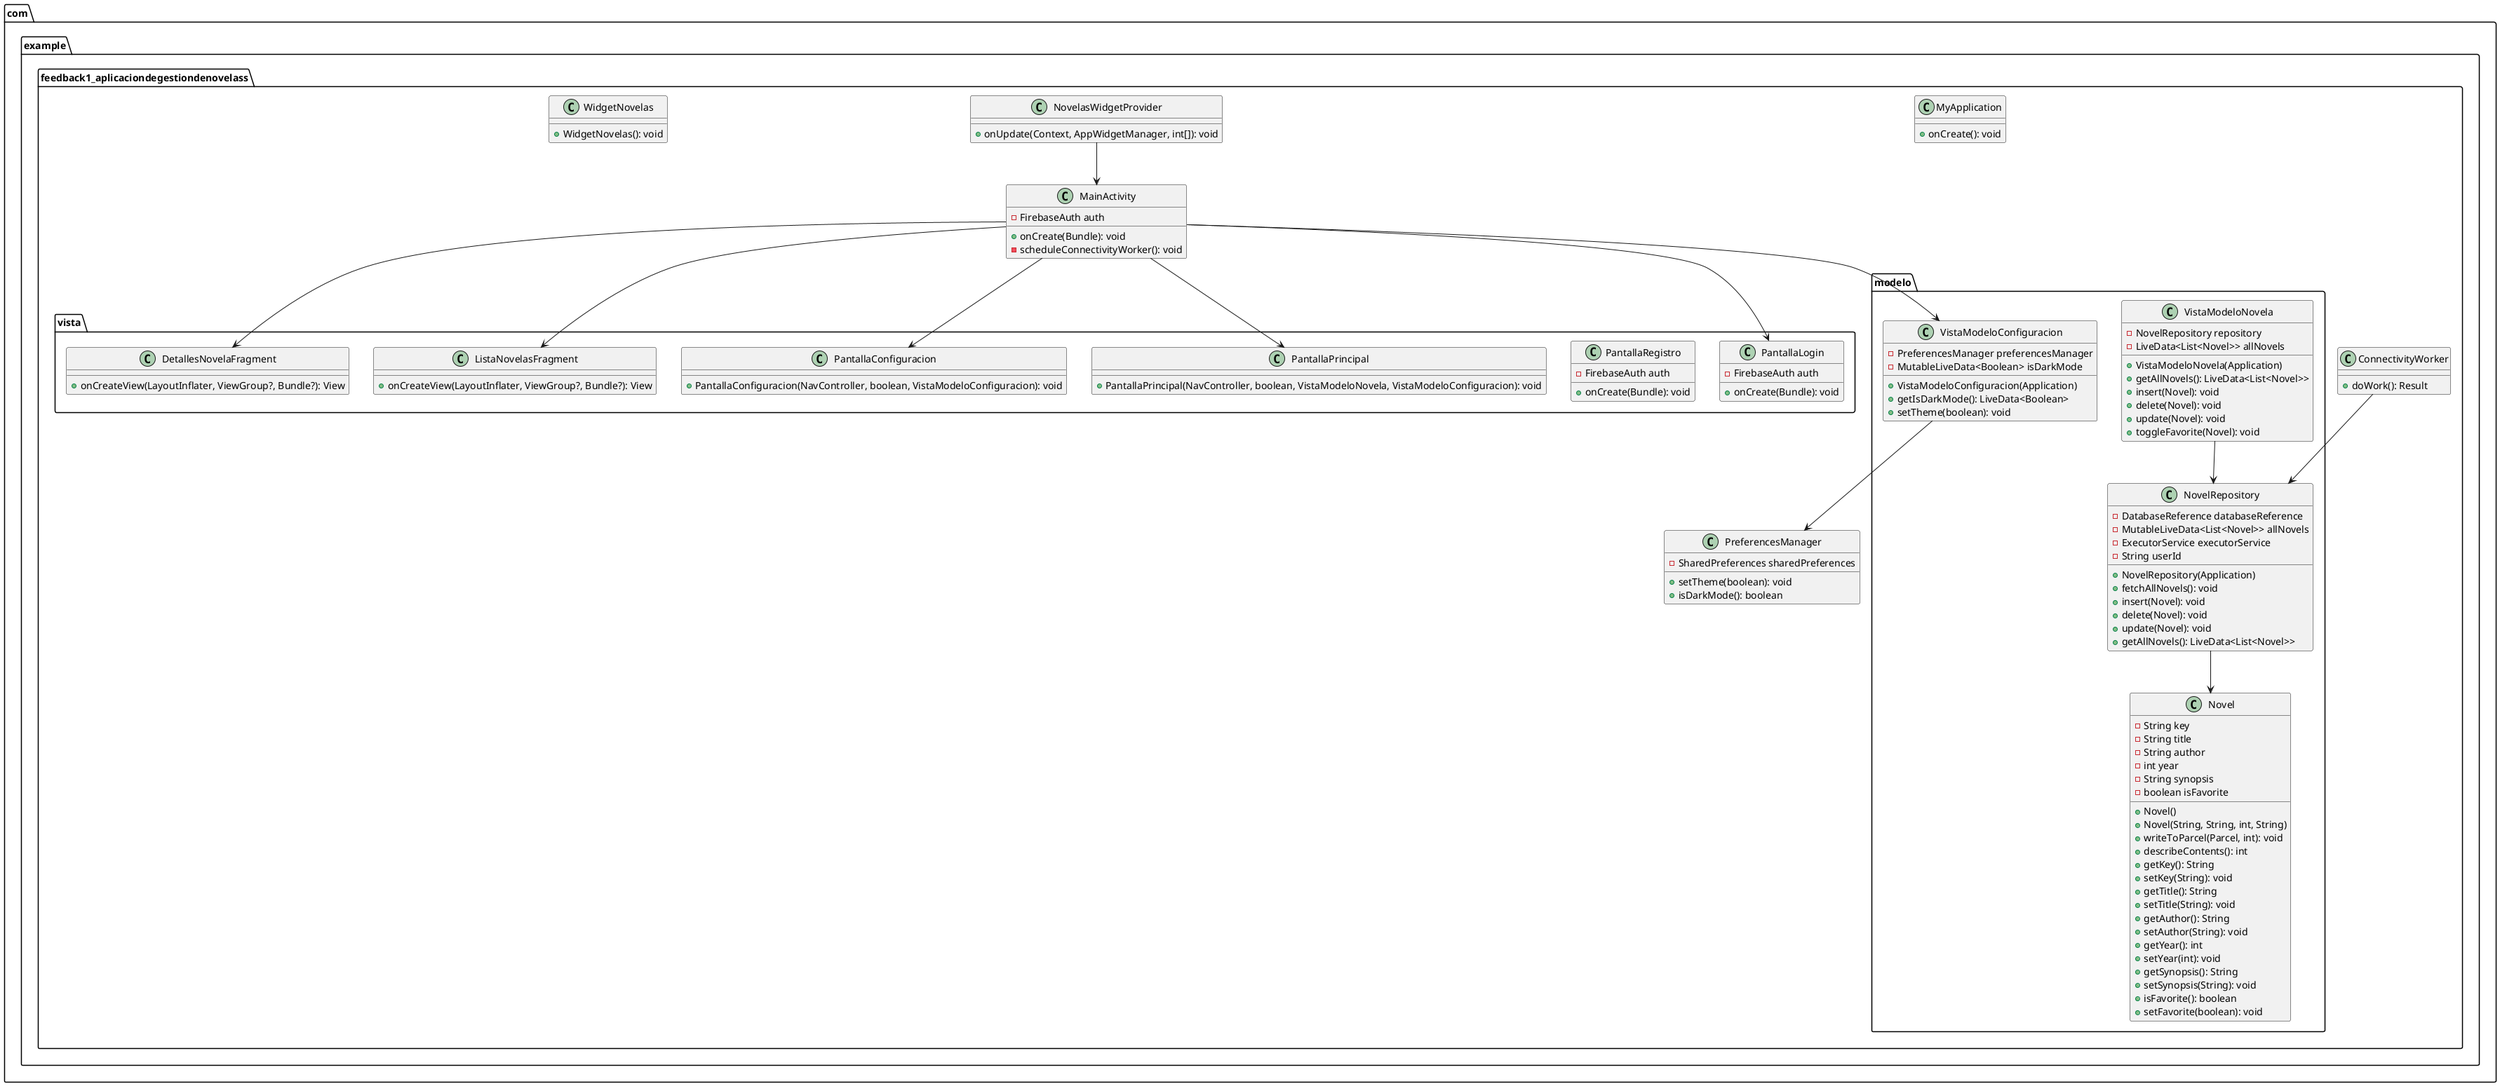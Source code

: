 @startuml
package com.example.feedback1_aplicaciondegestiondenovelass {
    class MainActivity {
        - FirebaseAuth auth
        + onCreate(Bundle): void
        - scheduleConnectivityWorker(): void
    }

    class MyApplication {
        + onCreate(): void
    }

    class PreferencesManager {
        - SharedPreferences sharedPreferences
        + setTheme(boolean): void
        + isDarkMode(): boolean
    }

    class ConnectivityWorker {
        + doWork(): Result
    }

    class NovelasWidgetProvider {
        + onUpdate(Context, AppWidgetManager, int[]): void
    }

    class WidgetNovelas {
        + WidgetNovelas(): void
    }
}

package com.example.feedback1_aplicaciondegestiondenovelass.modelo {
    class Novel {
        - String key
        - String title
        - String author
        - int year
        - String synopsis
        - boolean isFavorite
        + Novel()
        + Novel(String, String, int, String)
        + writeToParcel(Parcel, int): void
        + describeContents(): int
        + getKey(): String
        + setKey(String): void
        + getTitle(): String
        + setTitle(String): void
        + getAuthor(): String
        + setAuthor(String): void
        + getYear(): int
        + setYear(int): void
        + getSynopsis(): String
        + setSynopsis(String): void
        + isFavorite(): boolean
        + setFavorite(boolean): void
    }

    class NovelRepository {
        - DatabaseReference databaseReference
        - MutableLiveData<List<Novel>> allNovels
        - ExecutorService executorService
        - String userId
        + NovelRepository(Application)
        + fetchAllNovels(): void
        + insert(Novel): void
        + delete(Novel): void
        + update(Novel): void
        + getAllNovels(): LiveData<List<Novel>>
    }

    class VistaModeloConfiguracion {
        - PreferencesManager preferencesManager
        - MutableLiveData<Boolean> isDarkMode
        + VistaModeloConfiguracion(Application)
        + getIsDarkMode(): LiveData<Boolean>
        + setTheme(boolean): void
    }

    class VistaModeloNovela {
        - NovelRepository repository
        - LiveData<List<Novel>> allNovels
        + VistaModeloNovela(Application)
        + getAllNovels(): LiveData<List<Novel>>
        + insert(Novel): void
        + delete(Novel): void
        + update(Novel): void
        + toggleFavorite(Novel): void
    }
}

package com.example.feedback1_aplicaciondegestiondenovelass.vista {
    class PantallaLogin {
        - FirebaseAuth auth
        + onCreate(Bundle): void
    }

    class PantallaRegistro {
        - FirebaseAuth auth
        + onCreate(Bundle): void
    }

    class PantallaPrincipal {
        + PantallaPrincipal(NavController, boolean, VistaModeloNovela, VistaModeloConfiguracion): void
    }

    class PantallaConfiguracion {
        + PantallaConfiguracion(NavController, boolean, VistaModeloConfiguracion): void
    }

    class ListaNovelasFragment {
        + onCreateView(LayoutInflater, ViewGroup?, Bundle?): View
    }

    class DetallesNovelaFragment {
        + onCreateView(LayoutInflater, ViewGroup?, Bundle?): View
    }
}

MainActivity --> PantallaLogin
MainActivity --> PantallaPrincipal
MainActivity --> PantallaConfiguracion
MainActivity --> ListaNovelasFragment
MainActivity --> DetallesNovelaFragment
MainActivity --> VistaModeloConfiguracion
VistaModeloConfiguracion --> PreferencesManager
VistaModeloNovela --> NovelRepository
NovelRepository --> Novel
ConnectivityWorker --> NovelRepository
NovelasWidgetProvider --> MainActivity
@enduml